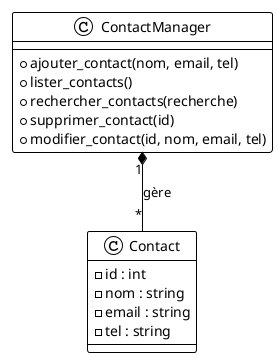 @startuml
!theme plain
class Contact {
  - id : int
  - nom : string
  - email : string
  - tel : string
}
class ContactManager {
  + ajouter_contact(nom, email, tel)
  + lister_contacts()
  + rechercher_contacts(recherche)
  + supprimer_contact(id)
  + modifier_contact(id, nom, email, tel)
}
ContactManager "1" *-- "*" Contact : gère
@enduml

